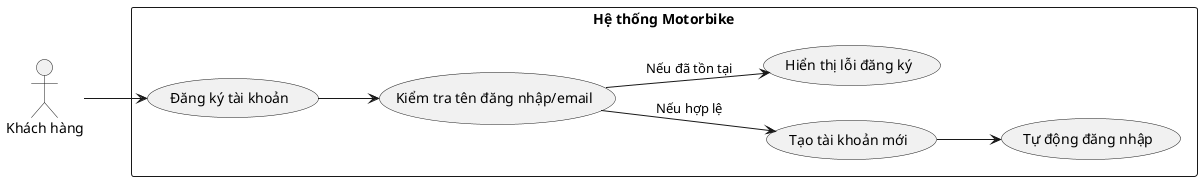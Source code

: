 @startuml
left to right direction

actor "Khách hàng" as Customer

rectangle "Hệ thống Motorbike" {
    usecase "Đăng ký tài khoản" as UC_Register
    usecase "Kiểm tra tên đăng nhập/email" as UC_CheckInfo
    usecase "Tạo tài khoản mới" as UC_CreateAccount
    usecase "Tự động đăng nhập" as UC_AutoLogin
    usecase "Hiển thị lỗi đăng ký" as UC_ShowError
}

Customer --> UC_Register
UC_Register --> UC_CheckInfo
UC_CheckInfo --> UC_CreateAccount : Nếu hợp lệ
UC_CheckInfo --> UC_ShowError : Nếu đã tồn tại
UC_CreateAccount --> UC_AutoLogin

@enduml